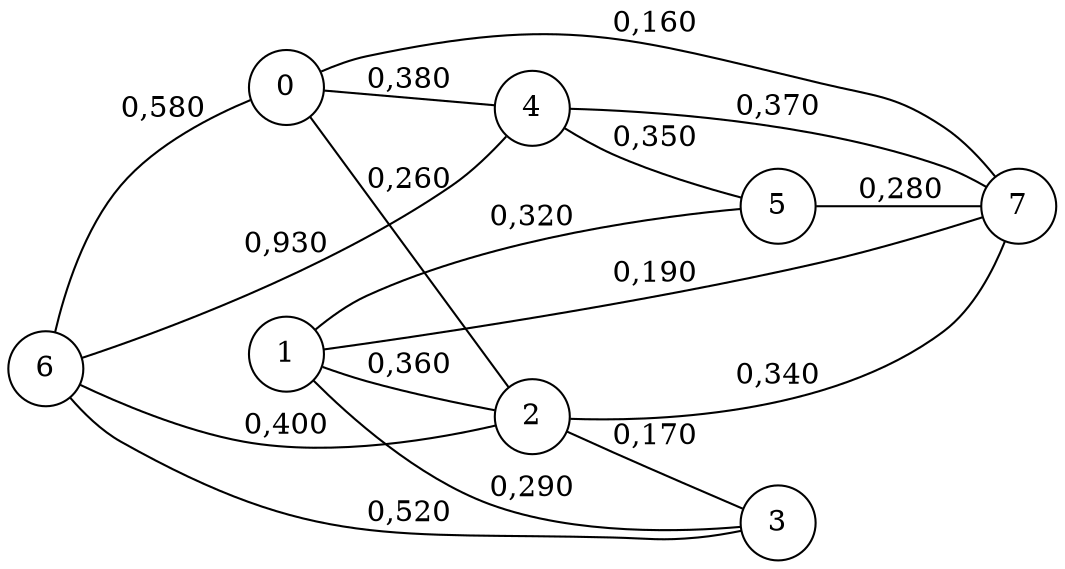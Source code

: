 graph {
rankdir = LR;
node [shape = circle];
6 -- 0 [label="0,580" ]
0 -- 7 [label="0,160" ]
1 -- 5 [label="0,320" ]
1 -- 3 [label="0,290" ]
2 -- 3 [label="0,170" ]
6 -- 4 [label="0,930" ]
6 -- 2 [label="0,400" ]
4 -- 5 [label="0,350" ]
5 -- 7 [label="0,280" ]
3 -- 6 [label="0,520" ]
0 -- 2 [label="0,260" ]
0 -- 4 [label="0,380" ]
1 -- 7 [label="0,190" ]
1 -- 2 [label="0,360" ]
4 -- 7 [label="0,370" ]
2 -- 7 [label="0,340" ]
}

